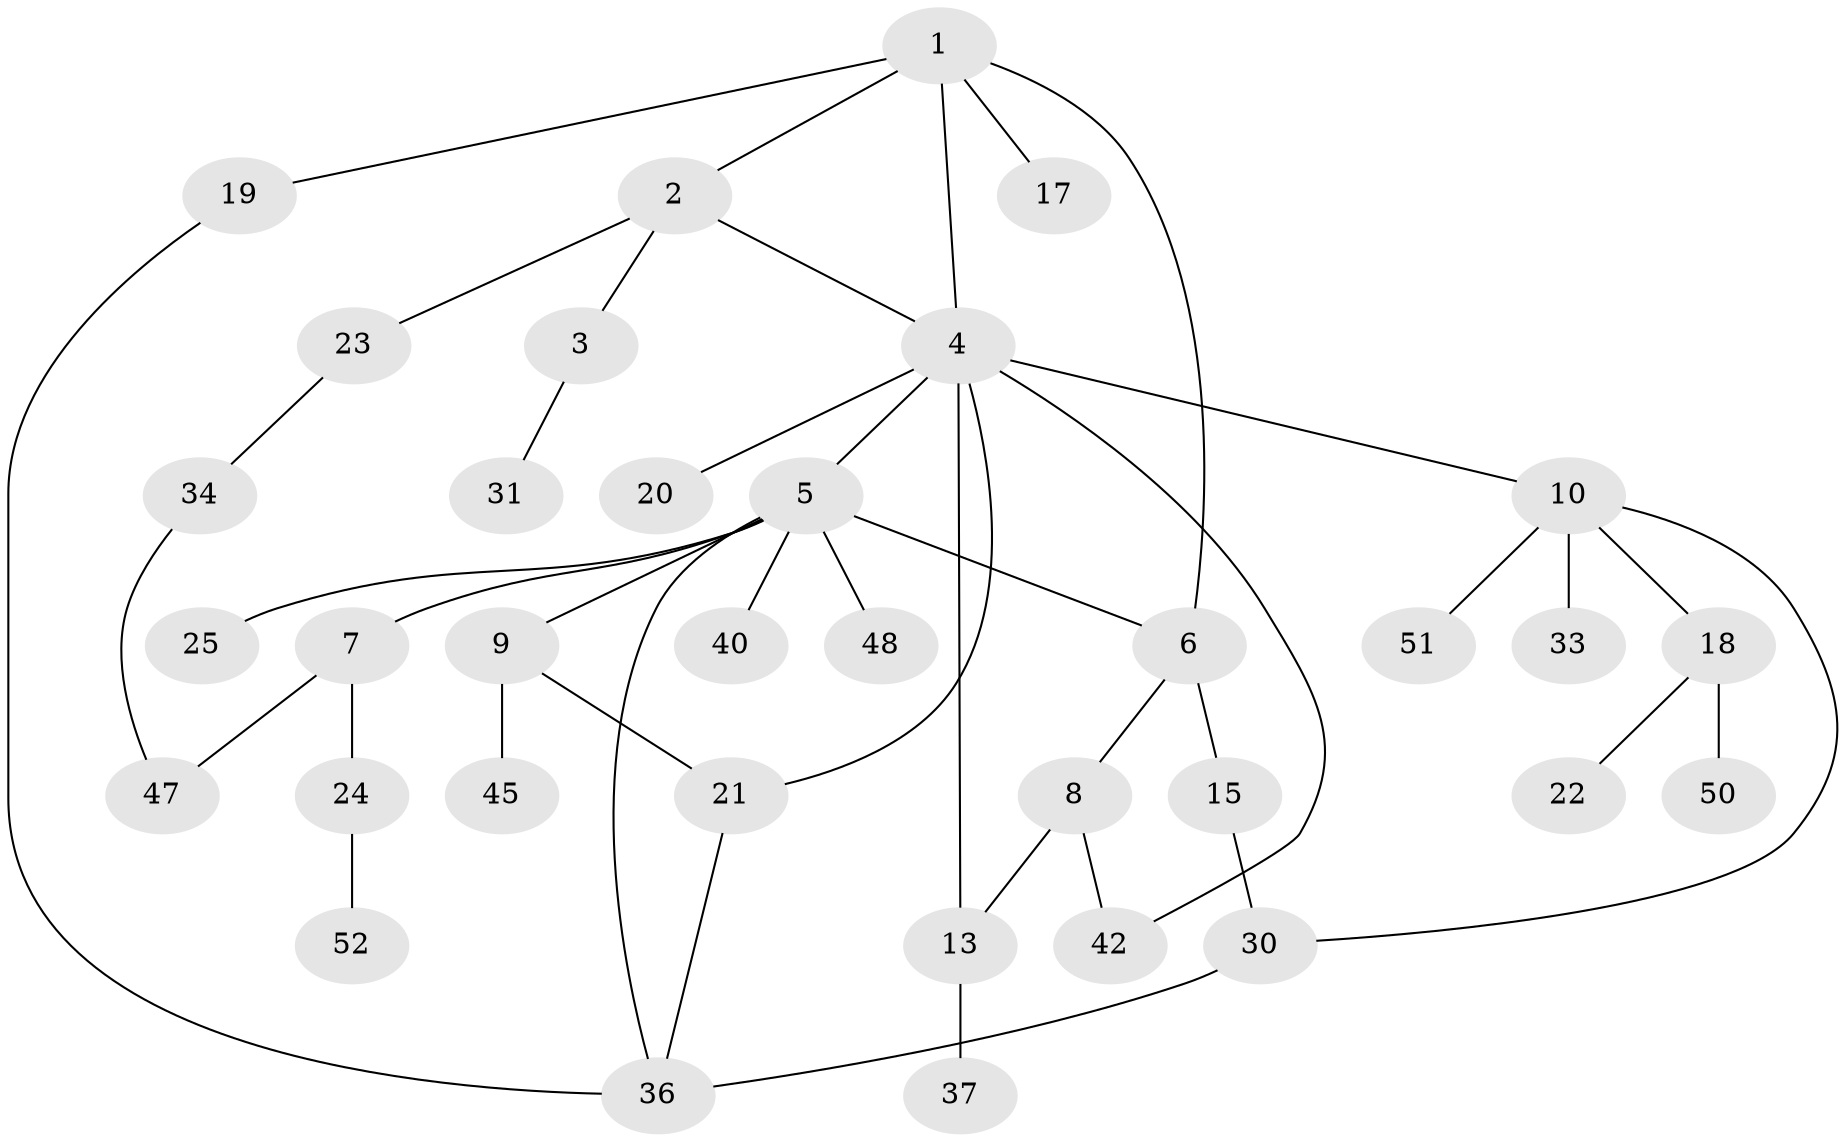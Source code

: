 // original degree distribution, {4: 0.11320754716981132, 5: 0.018867924528301886, 2: 0.3018867924528302, 8: 0.018867924528301886, 7: 0.018867924528301886, 3: 0.18867924528301888, 1: 0.33962264150943394}
// Generated by graph-tools (version 1.1) at 2025/10/02/27/25 16:10:51]
// undirected, 35 vertices, 44 edges
graph export_dot {
graph [start="1"]
  node [color=gray90,style=filled];
  1 [super="+16"];
  2 [super="+44"];
  3 [super="+28"];
  4 [super="+35"];
  5 [super="+14"];
  6;
  7;
  8 [super="+11"];
  9 [super="+29"];
  10 [super="+12"];
  13 [super="+26"];
  15 [super="+49"];
  17 [super="+39"];
  18 [super="+32"];
  19;
  20;
  21;
  22 [super="+27"];
  23;
  24 [super="+38"];
  25 [super="+41"];
  30 [super="+46"];
  31;
  33;
  34 [super="+53"];
  36 [super="+43"];
  37;
  40;
  42;
  45;
  47;
  48;
  50;
  51;
  52;
  1 -- 2;
  1 -- 6;
  1 -- 17;
  1 -- 19;
  1 -- 4;
  2 -- 3;
  2 -- 4;
  2 -- 23;
  3 -- 31;
  4 -- 5;
  4 -- 10;
  4 -- 13;
  4 -- 20;
  4 -- 21;
  4 -- 42;
  5 -- 7;
  5 -- 9;
  5 -- 25;
  5 -- 36;
  5 -- 40;
  5 -- 48;
  5 -- 6;
  6 -- 8;
  6 -- 15;
  7 -- 24;
  7 -- 47;
  8 -- 42;
  8 -- 13;
  9 -- 45;
  9 -- 21;
  10 -- 18;
  10 -- 30;
  10 -- 33;
  10 -- 51;
  13 -- 37;
  15 -- 30;
  18 -- 22;
  18 -- 50;
  19 -- 36;
  21 -- 36;
  23 -- 34;
  24 -- 52;
  30 -- 36;
  34 -- 47;
}
